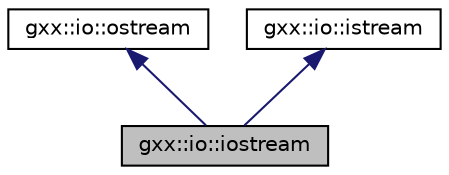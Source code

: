 digraph "gxx::io::iostream"
{
  edge [fontname="Helvetica",fontsize="10",labelfontname="Helvetica",labelfontsize="10"];
  node [fontname="Helvetica",fontsize="10",shape=record];
  Node1 [label="gxx::io::iostream",height=0.2,width=0.4,color="black", fillcolor="grey75", style="filled", fontcolor="black"];
  Node2 -> Node1 [dir="back",color="midnightblue",fontsize="10",style="solid"];
  Node2 [label="gxx::io::ostream",height=0.2,width=0.4,color="black", fillcolor="white", style="filled",URL="$classgxx_1_1io_1_1ostream.html"];
  Node3 -> Node1 [dir="back",color="midnightblue",fontsize="10",style="solid"];
  Node3 [label="gxx::io::istream",height=0.2,width=0.4,color="black", fillcolor="white", style="filled",URL="$classgxx_1_1io_1_1istream.html"];
}

